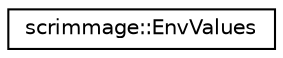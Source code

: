 digraph "Graphical Class Hierarchy"
{
 // LATEX_PDF_SIZE
  edge [fontname="Helvetica",fontsize="10",labelfontname="Helvetica",labelfontsize="10"];
  node [fontname="Helvetica",fontsize="10",shape=record];
  rankdir="LR";
  Node0 [label="scrimmage::EnvValues",height=0.2,width=0.4,color="black", fillcolor="white", style="filled",URL="$structscrimmage_1_1EnvValues.html",tooltip=" "];
}
